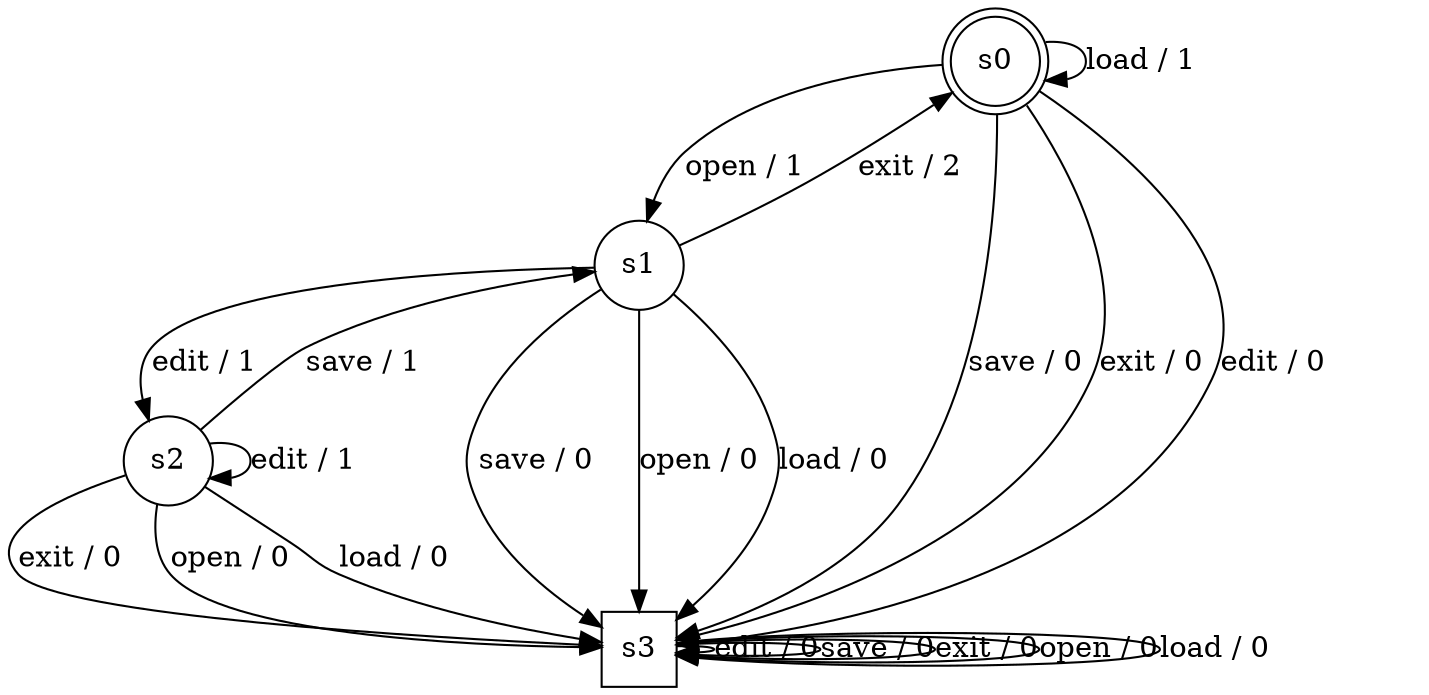 digraph g {
    	s0 [shape=doublecircle, label="s0", isInitial=True];
    	s1 [shape=circle, label="s1"];
    	s2 [shape=circle, label="s2"];
    	s3 [shape=square, label="s3"];

    	s0 -> s1 [label="open / 1"];
    	s0 -> s0 [label="load / 1"];
    	s0 -> s3 [label="save / 0"];
    	s0 -> s3 [label="exit / 0"];
    	s0 -> s3 [label="edit / 0"];

    	s1 -> s2 [label="edit / 1"];
    	s1 -> s0 [label="exit / 2"];
    	s1 -> s3 [label="save / 0"];
    	s1 -> s3 [label="open / 0"];
    	s1 -> s3 [label="load / 0"];

    	s2 -> s2 [label="edit / 1"];
    	s2 -> s1 [label="save / 1"];
    	s2 -> s3 [label="exit / 0"];
    	s2 -> s3 [label="open / 0"];
    	s2 -> s3 [label="load / 0"];

    	s3 -> s3 [label="edit / 0"];
    	s3 -> s3 [label="save / 0"];
    	s3 -> s3 [label="exit / 0"];
    	s3 -> s3 [label="open / 0"];
    	s3 -> s3 [label="load / 0"];

    }
